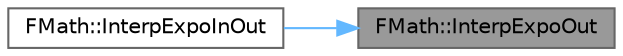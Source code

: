 digraph "FMath::InterpExpoOut"
{
 // INTERACTIVE_SVG=YES
 // LATEX_PDF_SIZE
  bgcolor="transparent";
  edge [fontname=Helvetica,fontsize=10,labelfontname=Helvetica,labelfontsize=10];
  node [fontname=Helvetica,fontsize=10,shape=box,height=0.2,width=0.4];
  rankdir="RL";
  Node1 [id="Node000001",label="FMath::InterpExpoOut",height=0.2,width=0.4,color="gray40", fillcolor="grey60", style="filled", fontcolor="black",tooltip="Interpolation between A and B, applying an exponential out function."];
  Node1 -> Node2 [id="edge1_Node000001_Node000002",dir="back",color="steelblue1",style="solid",tooltip=" "];
  Node2 [id="Node000002",label="FMath::InterpExpoInOut",height=0.2,width=0.4,color="grey40", fillcolor="white", style="filled",URL="$dc/d20/structFMath.html#ac599b8dd6dff8552dc0357f963569617",tooltip="Interpolation between A and B, applying an exponential in/out function."];
}
